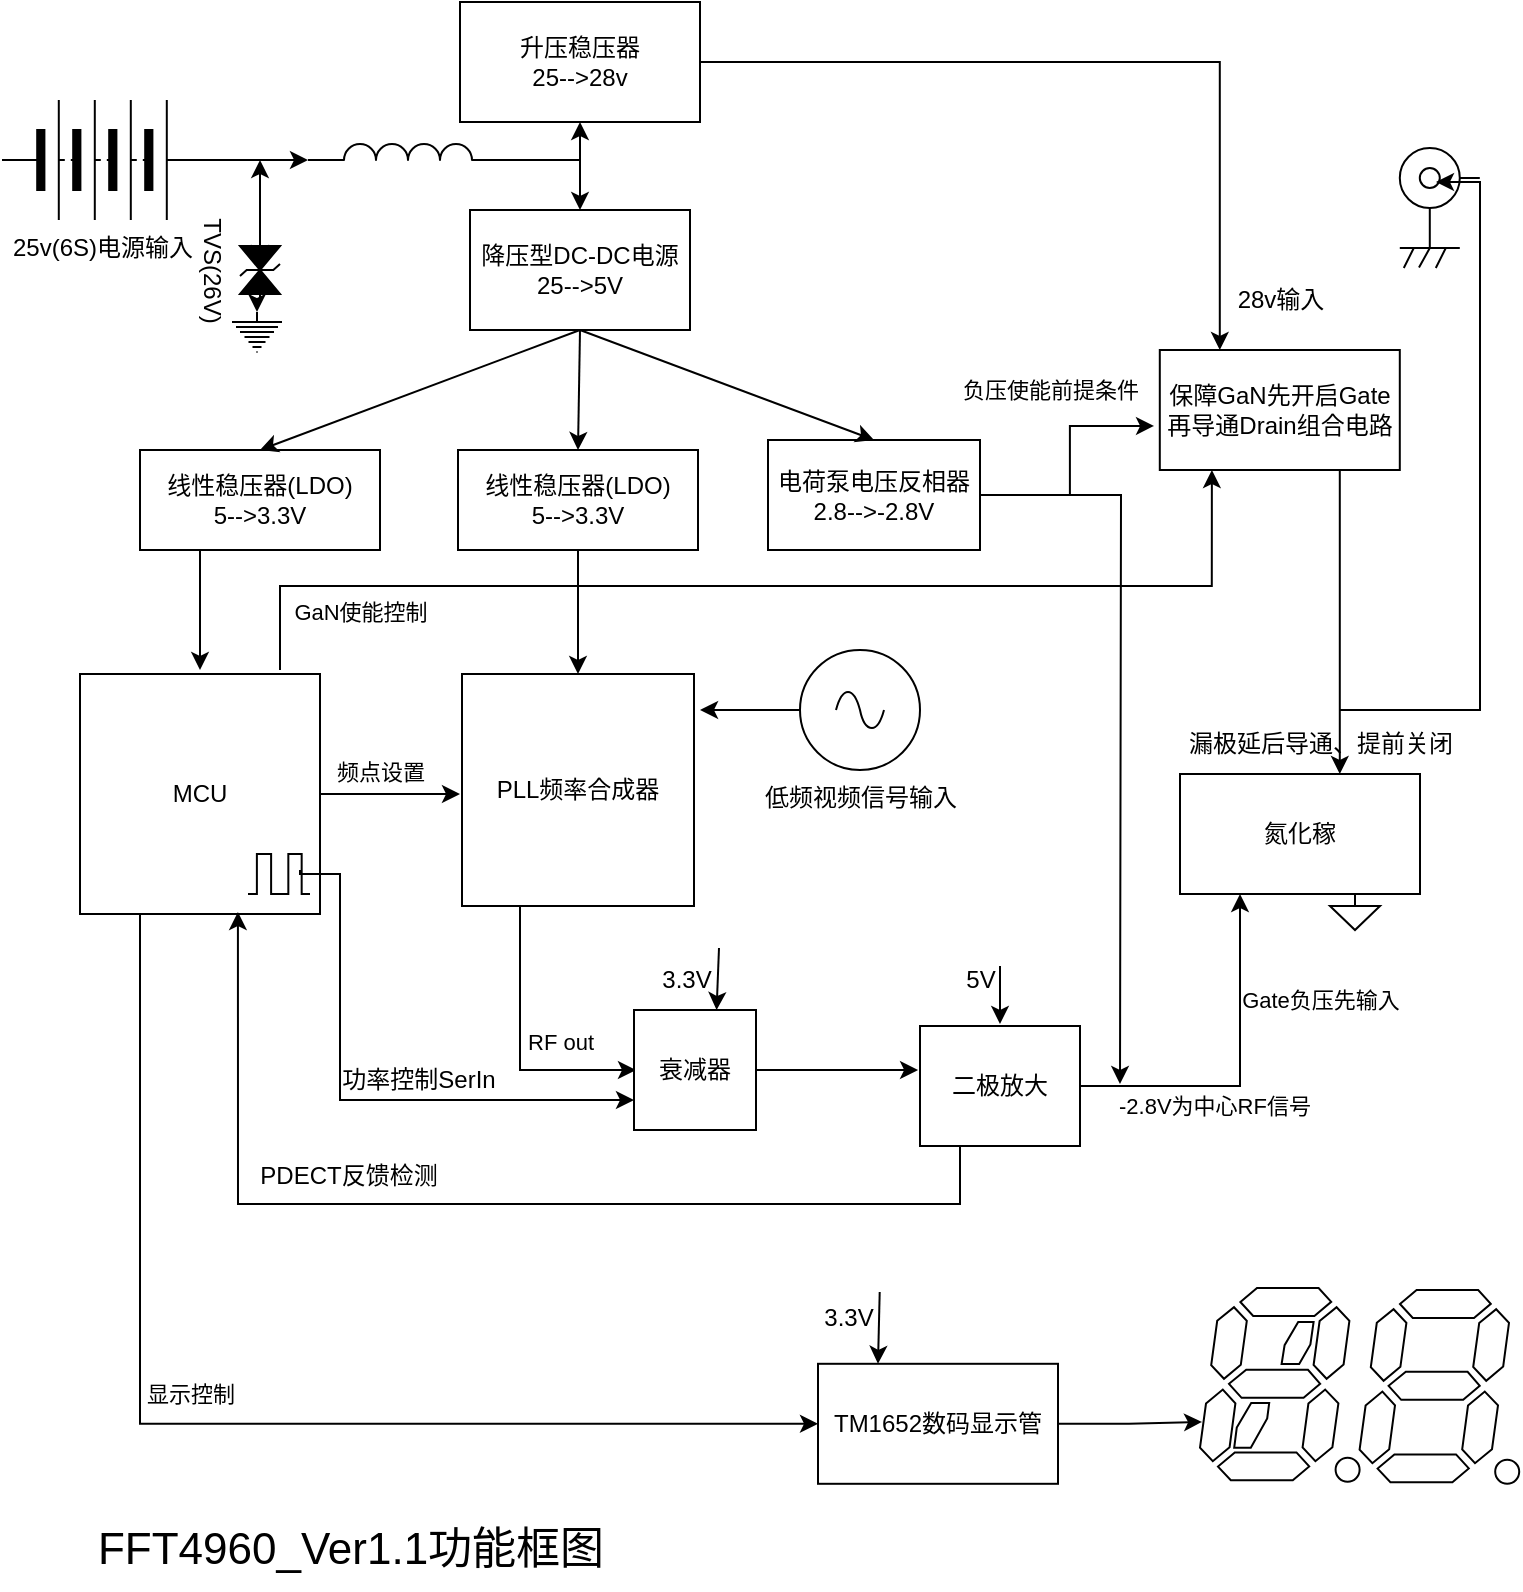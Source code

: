 <mxfile version="28.2.5">
  <diagram name="第 1 页" id="qIo-thztUJLLjPwB7uyM">
    <mxGraphModel dx="1426" dy="743" grid="1" gridSize="10" guides="1" tooltips="1" connect="1" arrows="1" fold="1" page="1" pageScale="1" pageWidth="827" pageHeight="1169" math="0" shadow="0">
      <root>
        <mxCell id="0" />
        <mxCell id="1" parent="0" />
        <mxCell id="eYTpjs1EL8s0NNsHigU1-117" style="edgeStyle=orthogonalEdgeStyle;rounded=0;orthogonalLoop=1;jettySize=auto;html=1;exitX=1;exitY=0.5;exitDx=0;exitDy=0;" parent="1" source="eYTpjs1EL8s0NNsHigU1-56" edge="1">
          <mxGeometry relative="1" as="geometry">
            <mxPoint x="260" y="425" as="targetPoint" />
          </mxGeometry>
        </mxCell>
        <mxCell id="eYTpjs1EL8s0NNsHigU1-118" value="频点设置" style="edgeLabel;html=1;align=center;verticalAlign=middle;resizable=0;points=[];" parent="eYTpjs1EL8s0NNsHigU1-117" vertex="1" connectable="0">
          <mxGeometry x="0.415" y="3" relative="1" as="geometry">
            <mxPoint x="-20" y="-9" as="offset" />
          </mxGeometry>
        </mxCell>
        <mxCell id="eYTpjs1EL8s0NNsHigU1-129" style="edgeStyle=orthogonalEdgeStyle;rounded=0;orthogonalLoop=1;jettySize=auto;html=1;exitX=0.25;exitY=1;exitDx=0;exitDy=0;entryX=0;entryY=0.5;entryDx=0;entryDy=0;" parent="1" source="eYTpjs1EL8s0NNsHigU1-56" target="eYTpjs1EL8s0NNsHigU1-92" edge="1">
          <mxGeometry relative="1" as="geometry" />
        </mxCell>
        <mxCell id="eYTpjs1EL8s0NNsHigU1-156" value="显示控制" style="edgeLabel;html=1;align=center;verticalAlign=middle;resizable=0;points=[];" parent="eYTpjs1EL8s0NNsHigU1-129" vertex="1" connectable="0">
          <mxGeometry x="-0.933" y="5" relative="1" as="geometry">
            <mxPoint x="20" y="220" as="offset" />
          </mxGeometry>
        </mxCell>
        <mxCell id="eYTpjs1EL8s0NNsHigU1-56" value="MCU" style="whiteSpace=wrap;html=1;aspect=fixed;" parent="1" vertex="1">
          <mxGeometry x="70" y="365" width="120" height="120" as="geometry" />
        </mxCell>
        <mxCell id="eYTpjs1EL8s0NNsHigU1-154" style="edgeStyle=orthogonalEdgeStyle;rounded=0;orthogonalLoop=1;jettySize=auto;html=1;exitX=0;exitY=0.5;exitDx=0;exitDy=0;exitPerimeter=0;" parent="1" edge="1">
          <mxGeometry relative="1" as="geometry">
            <mxPoint x="160" y="108" as="targetPoint" />
            <mxPoint x="160" y="153" as="sourcePoint" />
          </mxGeometry>
        </mxCell>
        <mxCell id="eYTpjs1EL8s0NNsHigU1-57" value="TVS(26V)" style="pointerEvents=1;fillColor=strokeColor;verticalLabelPosition=bottom;shadow=0;dashed=0;align=center;html=1;verticalAlign=top;shape=mxgraph.electrical.diodes.transorb_2;rotation=90;" parent="1" vertex="1">
          <mxGeometry x="145" y="153" width="30" height="20" as="geometry" />
        </mxCell>
        <mxCell id="eYTpjs1EL8s0NNsHigU1-60" value="" style="verticalLabelPosition=bottom;shadow=0;dashed=0;align=center;html=1;verticalAlign=top;shape=mxgraph.electrical.opto_electronics.9_segment_display_with_dp;pointerEvents=1;" parent="1" vertex="1">
          <mxGeometry x="630" y="672" width="79.8" height="96.9" as="geometry" />
        </mxCell>
        <mxCell id="eYTpjs1EL8s0NNsHigU1-61" value="" style="verticalLabelPosition=bottom;shadow=0;dashed=0;align=center;html=1;verticalAlign=top;shape=mxgraph.electrical.opto_electronics.7_segment_display_with_dp;pointerEvents=1;" parent="1" vertex="1">
          <mxGeometry x="709.8" y="673" width="79.8" height="96.9" as="geometry" />
        </mxCell>
        <mxCell id="eYTpjs1EL8s0NNsHigU1-63" value="" style="pointerEvents=1;verticalLabelPosition=bottom;shadow=0;dashed=0;align=center;html=1;verticalAlign=top;shape=mxgraph.electrical.waveforms.pulse_1;" parent="1" vertex="1">
          <mxGeometry x="170" y="455" width="15" height="20" as="geometry" />
        </mxCell>
        <mxCell id="eYTpjs1EL8s0NNsHigU1-67" value="25v(6S)电源输入" style="pointerEvents=1;verticalLabelPosition=bottom;shadow=0;dashed=0;align=center;html=1;verticalAlign=top;shape=mxgraph.electrical.miscellaneous.batteryStack;fontColor=light-dark(#000000,#22FF47);" parent="1" vertex="1">
          <mxGeometry x="31" y="78" width="100" height="60" as="geometry" />
        </mxCell>
        <mxCell id="eYTpjs1EL8s0NNsHigU1-68" style="edgeStyle=orthogonalEdgeStyle;rounded=0;orthogonalLoop=1;jettySize=auto;html=1;exitX=0;exitY=0.5;exitDx=0;exitDy=0;exitPerimeter=0;entryX=0.385;entryY=0.5;entryDx=0;entryDy=0;entryPerimeter=0;" parent="1" source="eYTpjs1EL8s0NNsHigU1-57" target="eYTpjs1EL8s0NNsHigU1-57" edge="1">
          <mxGeometry relative="1" as="geometry" />
        </mxCell>
        <mxCell id="eYTpjs1EL8s0NNsHigU1-72" value="降压型DC-DC电源25--&amp;gt;5V" style="rounded=0;whiteSpace=wrap;html=1;" parent="1" vertex="1">
          <mxGeometry x="265" y="133" width="110" height="60" as="geometry" />
        </mxCell>
        <mxCell id="eYTpjs1EL8s0NNsHigU1-137" style="edgeStyle=orthogonalEdgeStyle;rounded=0;orthogonalLoop=1;jettySize=auto;html=1;exitX=1;exitY=0.5;exitDx=0;exitDy=0;entryX=0.25;entryY=0;entryDx=0;entryDy=0;" parent="1" source="eYTpjs1EL8s0NNsHigU1-75" target="eYTpjs1EL8s0NNsHigU1-132" edge="1">
          <mxGeometry relative="1" as="geometry" />
        </mxCell>
        <mxCell id="eYTpjs1EL8s0NNsHigU1-75" value="升压稳压器&lt;div&gt;25--&amp;gt;28v&lt;/div&gt;" style="rounded=0;whiteSpace=wrap;html=1;" parent="1" vertex="1">
          <mxGeometry x="260" y="29" width="120" height="60" as="geometry" />
        </mxCell>
        <mxCell id="eYTpjs1EL8s0NNsHigU1-157" style="edgeStyle=orthogonalEdgeStyle;rounded=0;orthogonalLoop=1;jettySize=auto;html=1;exitX=0.25;exitY=1;exitDx=0;exitDy=0;" parent="1" source="eYTpjs1EL8s0NNsHigU1-78" edge="1">
          <mxGeometry relative="1" as="geometry">
            <mxPoint x="130" y="363" as="targetPoint" />
          </mxGeometry>
        </mxCell>
        <mxCell id="eYTpjs1EL8s0NNsHigU1-78" value="线性稳压器(LDO)&lt;div&gt;5--&amp;gt;3.3V&lt;/div&gt;" style="rounded=0;whiteSpace=wrap;html=1;" parent="1" vertex="1">
          <mxGeometry x="100" y="253" width="120" height="50" as="geometry" />
        </mxCell>
        <mxCell id="eYTpjs1EL8s0NNsHigU1-85" style="edgeStyle=orthogonalEdgeStyle;rounded=0;orthogonalLoop=1;jettySize=auto;html=1;exitX=0.5;exitY=1;exitDx=0;exitDy=0;entryX=0.5;entryY=0;entryDx=0;entryDy=0;" parent="1" source="eYTpjs1EL8s0NNsHigU1-79" target="eYTpjs1EL8s0NNsHigU1-83" edge="1">
          <mxGeometry relative="1" as="geometry">
            <mxPoint x="380" y="413" as="targetPoint" />
          </mxGeometry>
        </mxCell>
        <mxCell id="eYTpjs1EL8s0NNsHigU1-79" value="线性稳压器(LDO)&lt;div&gt;5--&amp;gt;3.3V&lt;/div&gt;" style="rounded=0;whiteSpace=wrap;html=1;" parent="1" vertex="1">
          <mxGeometry x="259" y="253" width="120" height="50" as="geometry" />
        </mxCell>
        <mxCell id="eYTpjs1EL8s0NNsHigU1-83" value="PLL频率合成器" style="whiteSpace=wrap;html=1;aspect=fixed;" parent="1" vertex="1">
          <mxGeometry x="261" y="365" width="116" height="116" as="geometry" />
        </mxCell>
        <mxCell id="eYTpjs1EL8s0NNsHigU1-127" style="edgeStyle=orthogonalEdgeStyle;rounded=0;orthogonalLoop=1;jettySize=auto;html=1;exitX=1;exitY=0.5;exitDx=0;exitDy=0;" parent="1" source="eYTpjs1EL8s0NNsHigU1-86" edge="1">
          <mxGeometry relative="1" as="geometry">
            <mxPoint x="590" y="570" as="targetPoint" />
          </mxGeometry>
        </mxCell>
        <mxCell id="eYTpjs1EL8s0NNsHigU1-86" value="电荷泵电压反相器&lt;div&gt;2.8--&amp;gt;-2.8V&lt;/div&gt;" style="rounded=0;whiteSpace=wrap;html=1;" parent="1" vertex="1">
          <mxGeometry x="414" y="248" width="106" height="55" as="geometry" />
        </mxCell>
        <mxCell id="eYTpjs1EL8s0NNsHigU1-88" value="" style="endArrow=classic;html=1;rounded=0;entryX=0.5;entryY=0;entryDx=0;entryDy=0;exitX=0.5;exitY=1;exitDx=0;exitDy=0;" parent="1" source="eYTpjs1EL8s0NNsHigU1-72" target="eYTpjs1EL8s0NNsHigU1-86" edge="1">
          <mxGeometry width="50" height="50" relative="1" as="geometry">
            <mxPoint x="390" y="433" as="sourcePoint" />
            <mxPoint x="440" y="383" as="targetPoint" />
          </mxGeometry>
        </mxCell>
        <mxCell id="eYTpjs1EL8s0NNsHigU1-89" value="" style="endArrow=classic;html=1;rounded=0;entryX=0.5;entryY=0;entryDx=0;entryDy=0;" parent="1" target="eYTpjs1EL8s0NNsHigU1-78" edge="1">
          <mxGeometry width="50" height="50" relative="1" as="geometry">
            <mxPoint x="320" y="193" as="sourcePoint" />
            <mxPoint x="455" y="308" as="targetPoint" />
          </mxGeometry>
        </mxCell>
        <mxCell id="eYTpjs1EL8s0NNsHigU1-91" value="" style="endArrow=classic;html=1;rounded=0;entryX=0.5;entryY=0;entryDx=0;entryDy=0;" parent="1" target="eYTpjs1EL8s0NNsHigU1-79" edge="1">
          <mxGeometry width="50" height="50" relative="1" as="geometry">
            <mxPoint x="320" y="193" as="sourcePoint" />
            <mxPoint x="330" y="243" as="targetPoint" />
          </mxGeometry>
        </mxCell>
        <mxCell id="eYTpjs1EL8s0NNsHigU1-92" value="TM1652数码显示管" style="rounded=0;whiteSpace=wrap;html=1;" parent="1" vertex="1">
          <mxGeometry x="439" y="709.9" width="120" height="60" as="geometry" />
        </mxCell>
        <mxCell id="eYTpjs1EL8s0NNsHigU1-93" value="氮化稼" style="rounded=0;whiteSpace=wrap;html=1;" parent="1" vertex="1">
          <mxGeometry x="620" y="415" width="120" height="60" as="geometry" />
        </mxCell>
        <mxCell id="eYTpjs1EL8s0NNsHigU1-102" value="" style="edgeStyle=orthogonalEdgeStyle;rounded=0;orthogonalLoop=1;jettySize=auto;html=1;entryX=0;entryY=0.75;entryDx=0;entryDy=0;exitX=0.667;exitY=0.4;exitDx=0;exitDy=0;exitPerimeter=0;" parent="1" source="eYTpjs1EL8s0NNsHigU1-63" target="eYTpjs1EL8s0NNsHigU1-164" edge="1">
          <mxGeometry relative="1" as="geometry">
            <mxPoint x="190" y="463" as="sourcePoint" />
            <mxPoint x="233.621" y="659.8" as="targetPoint" />
            <Array as="points">
              <mxPoint x="180" y="465" />
              <mxPoint x="200" y="465" />
              <mxPoint x="200" y="578" />
            </Array>
          </mxGeometry>
        </mxCell>
        <mxCell id="eYTpjs1EL8s0NNsHigU1-96" value="" style="pointerEvents=1;verticalLabelPosition=bottom;shadow=0;dashed=0;align=center;html=1;verticalAlign=top;shape=mxgraph.electrical.waveforms.pulse_1;" parent="1" vertex="1">
          <mxGeometry x="154" y="455" width="16" height="20" as="geometry" />
        </mxCell>
        <mxCell id="eYTpjs1EL8s0NNsHigU1-144" style="edgeStyle=orthogonalEdgeStyle;rounded=0;orthogonalLoop=1;jettySize=auto;html=1;exitX=1;exitY=1;exitDx=0;exitDy=0;exitPerimeter=0;entryX=0.5;entryY=1;entryDx=0;entryDy=0;" parent="1" source="eYTpjs1EL8s0NNsHigU1-97" target="eYTpjs1EL8s0NNsHigU1-75" edge="1">
          <mxGeometry relative="1" as="geometry">
            <Array as="points">
              <mxPoint x="320" y="108" />
            </Array>
          </mxGeometry>
        </mxCell>
        <mxCell id="eYTpjs1EL8s0NNsHigU1-145" style="edgeStyle=orthogonalEdgeStyle;rounded=0;orthogonalLoop=1;jettySize=auto;html=1;exitX=1;exitY=1;exitDx=0;exitDy=0;exitPerimeter=0;entryX=0.5;entryY=0;entryDx=0;entryDy=0;" parent="1" source="eYTpjs1EL8s0NNsHigU1-97" target="eYTpjs1EL8s0NNsHigU1-72" edge="1">
          <mxGeometry relative="1" as="geometry">
            <mxPoint x="320" y="123" as="targetPoint" />
            <Array as="points">
              <mxPoint x="320" y="108" />
            </Array>
          </mxGeometry>
        </mxCell>
        <mxCell id="eYTpjs1EL8s0NNsHigU1-97" value="" style="pointerEvents=1;verticalLabelPosition=bottom;shadow=0;dashed=0;align=center;html=1;verticalAlign=top;shape=mxgraph.electrical.inductors.inductor_3;" parent="1" vertex="1">
          <mxGeometry x="184" y="100" width="100" height="8" as="geometry" />
        </mxCell>
        <mxCell id="eYTpjs1EL8s0NNsHigU1-107" style="edgeStyle=orthogonalEdgeStyle;rounded=0;orthogonalLoop=1;jettySize=auto;html=1;exitX=0.75;exitY=1;exitDx=0;exitDy=0;" parent="1" source="eYTpjs1EL8s0NNsHigU1-83" edge="1">
          <mxGeometry relative="1" as="geometry">
            <mxPoint x="348" y="563" as="targetPoint" />
            <Array as="points">
              <mxPoint x="290" y="481" />
              <mxPoint x="290" y="563" />
            </Array>
          </mxGeometry>
        </mxCell>
        <mxCell id="eYTpjs1EL8s0NNsHigU1-113" value="RF out" style="edgeLabel;html=1;align=center;verticalAlign=middle;resizable=0;points=[];" parent="eYTpjs1EL8s0NNsHigU1-107" vertex="1" connectable="0">
          <mxGeometry x="0.316" relative="1" as="geometry">
            <mxPoint x="20" y="-5" as="offset" />
          </mxGeometry>
        </mxCell>
        <mxCell id="eYTpjs1EL8s0NNsHigU1-125" style="edgeStyle=orthogonalEdgeStyle;rounded=0;orthogonalLoop=1;jettySize=auto;html=1;exitX=1;exitY=0.5;exitDx=0;exitDy=0;entryX=0.25;entryY=1;entryDx=0;entryDy=0;" parent="1" source="eYTpjs1EL8s0NNsHigU1-108" target="eYTpjs1EL8s0NNsHigU1-93" edge="1">
          <mxGeometry relative="1" as="geometry" />
        </mxCell>
        <mxCell id="eYTpjs1EL8s0NNsHigU1-130" value="-2.8V为中心RF信号" style="edgeLabel;html=1;align=center;verticalAlign=middle;resizable=0;points=[];" parent="eYTpjs1EL8s0NNsHigU1-125" vertex="1" connectable="0">
          <mxGeometry x="-0.726" y="-1" relative="1" as="geometry">
            <mxPoint x="43" y="9" as="offset" />
          </mxGeometry>
        </mxCell>
        <mxCell id="eYTpjs1EL8s0NNsHigU1-131" value="Gate负压先输入" style="edgeLabel;html=1;align=center;verticalAlign=middle;resizable=0;points=[];" parent="eYTpjs1EL8s0NNsHigU1-125" vertex="1" connectable="0">
          <mxGeometry x="0.852" y="-3" relative="1" as="geometry">
            <mxPoint x="37" y="40" as="offset" />
          </mxGeometry>
        </mxCell>
        <mxCell id="eYTpjs1EL8s0NNsHigU1-108" value="二极放大" style="rounded=0;whiteSpace=wrap;html=1;" parent="1" vertex="1">
          <mxGeometry x="490" y="541" width="80" height="60" as="geometry" />
        </mxCell>
        <mxCell id="eYTpjs1EL8s0NNsHigU1-114" value="低频视频信号输入" style="pointerEvents=1;verticalLabelPosition=bottom;shadow=0;dashed=0;align=center;html=1;verticalAlign=top;shape=mxgraph.electrical.signal_sources.source;aspect=fixed;points=[[0.5,0,0],[1,0.5,0],[0.5,1,0],[0,0.5,0]];elSignalType=ac;fontColor=light-dark(#000000,#22FF47);" parent="1" vertex="1">
          <mxGeometry x="430" y="353" width="60" height="60" as="geometry" />
        </mxCell>
        <mxCell id="eYTpjs1EL8s0NNsHigU1-116" style="edgeStyle=orthogonalEdgeStyle;rounded=0;orthogonalLoop=1;jettySize=auto;html=1;exitX=0;exitY=0.5;exitDx=0;exitDy=0;exitPerimeter=0;entryX=1.026;entryY=0.155;entryDx=0;entryDy=0;entryPerimeter=0;" parent="1" source="eYTpjs1EL8s0NNsHigU1-114" target="eYTpjs1EL8s0NNsHigU1-83" edge="1">
          <mxGeometry relative="1" as="geometry" />
        </mxCell>
        <mxCell id="eYTpjs1EL8s0NNsHigU1-139" style="edgeStyle=orthogonalEdgeStyle;rounded=0;orthogonalLoop=1;jettySize=auto;html=1;exitX=0.75;exitY=1;exitDx=0;exitDy=0;" parent="1" source="eYTpjs1EL8s0NNsHigU1-132" target="eYTpjs1EL8s0NNsHigU1-93" edge="1">
          <mxGeometry relative="1" as="geometry">
            <Array as="points">
              <mxPoint x="700" y="353" />
              <mxPoint x="700" y="353" />
            </Array>
          </mxGeometry>
        </mxCell>
        <mxCell id="eYTpjs1EL8s0NNsHigU1-132" value="保障GaN先开启Gate&lt;div&gt;再导通Drain组合电路&lt;/div&gt;" style="rounded=0;whiteSpace=wrap;html=1;" parent="1" vertex="1">
          <mxGeometry x="609.9" y="203" width="120" height="60" as="geometry" />
        </mxCell>
        <mxCell id="eYTpjs1EL8s0NNsHigU1-133" style="edgeStyle=orthogonalEdgeStyle;rounded=0;orthogonalLoop=1;jettySize=auto;html=1;entryX=0.192;entryY=1.033;entryDx=0;entryDy=0;entryPerimeter=0;" parent="1" edge="1">
          <mxGeometry relative="1" as="geometry">
            <mxPoint x="170" y="363" as="sourcePoint" />
            <mxPoint x="635.94" y="263" as="targetPoint" />
            <Array as="points">
              <mxPoint x="170" y="321" />
              <mxPoint x="636" y="321" />
            </Array>
          </mxGeometry>
        </mxCell>
        <mxCell id="eYTpjs1EL8s0NNsHigU1-134" value="GaN使能控制" style="edgeLabel;html=1;align=center;verticalAlign=middle;resizable=0;points=[];" parent="eYTpjs1EL8s0NNsHigU1-133" vertex="1" connectable="0">
          <mxGeometry x="0.941" y="-4" relative="1" as="geometry">
            <mxPoint x="-430" y="54" as="offset" />
          </mxGeometry>
        </mxCell>
        <mxCell id="eYTpjs1EL8s0NNsHigU1-135" style="edgeStyle=orthogonalEdgeStyle;rounded=0;orthogonalLoop=1;jettySize=auto;html=1;exitX=1;exitY=0.5;exitDx=0;exitDy=0;entryX=-0.024;entryY=0.633;entryDx=0;entryDy=0;entryPerimeter=0;" parent="1" source="eYTpjs1EL8s0NNsHigU1-86" target="eYTpjs1EL8s0NNsHigU1-132" edge="1">
          <mxGeometry relative="1" as="geometry" />
        </mxCell>
        <mxCell id="eYTpjs1EL8s0NNsHigU1-136" value="负压使能前提条件" style="edgeLabel;html=1;align=center;verticalAlign=middle;resizable=0;points=[];" parent="eYTpjs1EL8s0NNsHigU1-135" vertex="1" connectable="0">
          <mxGeometry x="0.313" y="3" relative="1" as="geometry">
            <mxPoint x="-11" y="-15" as="offset" />
          </mxGeometry>
        </mxCell>
        <mxCell id="eYTpjs1EL8s0NNsHigU1-138" value="28v输入" style="text;html=1;align=center;verticalAlign=middle;resizable=0;points=[];autosize=1;strokeColor=none;fillColor=none;" parent="1" vertex="1">
          <mxGeometry x="634.9" y="163" width="70" height="30" as="geometry" />
        </mxCell>
        <mxCell id="eYTpjs1EL8s0NNsHigU1-140" value="漏极延后导通、提前关闭" style="text;html=1;align=center;verticalAlign=middle;resizable=0;points=[];autosize=1;strokeColor=none;fillColor=none;" parent="1" vertex="1">
          <mxGeometry x="609.9" y="385" width="160" height="30" as="geometry" />
        </mxCell>
        <mxCell id="eYTpjs1EL8s0NNsHigU1-148" style="edgeStyle=orthogonalEdgeStyle;rounded=0;orthogonalLoop=1;jettySize=auto;html=1;exitX=1;exitY=0.5;exitDx=0;exitDy=0;entryX=0;entryY=1;entryDx=0;entryDy=0;entryPerimeter=0;" parent="1" source="eYTpjs1EL8s0NNsHigU1-67" target="eYTpjs1EL8s0NNsHigU1-97" edge="1">
          <mxGeometry relative="1" as="geometry">
            <Array as="points">
              <mxPoint x="150" y="108" />
              <mxPoint x="150" y="108" />
            </Array>
          </mxGeometry>
        </mxCell>
        <mxCell id="eYTpjs1EL8s0NNsHigU1-155" value="功率控制SerIn" style="text;html=1;align=center;verticalAlign=middle;resizable=0;points=[];autosize=1;strokeColor=none;fillColor=none;" parent="1" vertex="1">
          <mxGeometry x="189" y="553" width="100" height="30" as="geometry" />
        </mxCell>
        <mxCell id="eYTpjs1EL8s0NNsHigU1-158" value="" style="pointerEvents=1;verticalLabelPosition=bottom;shadow=0;dashed=0;align=center;html=1;verticalAlign=top;shape=mxgraph.electrical.signal_sources.protective_earth;" parent="1" vertex="1">
          <mxGeometry x="146" y="184" width="25" height="20" as="geometry" />
        </mxCell>
        <mxCell id="eYTpjs1EL8s0NNsHigU1-159" style="edgeStyle=orthogonalEdgeStyle;rounded=0;orthogonalLoop=1;jettySize=auto;html=1;exitX=1;exitY=0.5;exitDx=0;exitDy=0;exitPerimeter=0;entryX=0.5;entryY=0;entryDx=0;entryDy=0;entryPerimeter=0;" parent="1" source="eYTpjs1EL8s0NNsHigU1-57" target="eYTpjs1EL8s0NNsHigU1-158" edge="1">
          <mxGeometry relative="1" as="geometry" />
        </mxCell>
        <mxCell id="eYTpjs1EL8s0NNsHigU1-160" value="" style="pointerEvents=1;verticalLabelPosition=bottom;shadow=0;dashed=0;align=center;html=1;verticalAlign=top;shape=mxgraph.electrical.miscellaneous.co-ax;" parent="1" vertex="1">
          <mxGeometry x="729.9" y="102" width="40" height="60" as="geometry" />
        </mxCell>
        <mxCell id="eYTpjs1EL8s0NNsHigU1-162" style="edgeStyle=orthogonalEdgeStyle;rounded=0;orthogonalLoop=1;jettySize=auto;html=1;entryX=0.452;entryY=0.267;entryDx=0;entryDy=0;entryPerimeter=0;" parent="1" target="eYTpjs1EL8s0NNsHigU1-160" edge="1">
          <mxGeometry relative="1" as="geometry">
            <mxPoint x="700" y="383" as="sourcePoint" />
            <Array as="points">
              <mxPoint x="770" y="383" />
              <mxPoint x="770" y="119" />
            </Array>
          </mxGeometry>
        </mxCell>
        <mxCell id="eYTpjs1EL8s0NNsHigU1-167" style="edgeStyle=orthogonalEdgeStyle;rounded=0;orthogonalLoop=1;jettySize=auto;html=1;exitX=0.25;exitY=1;exitDx=0;exitDy=0;entryX=0.658;entryY=0.992;entryDx=0;entryDy=0;entryPerimeter=0;" parent="1" source="eYTpjs1EL8s0NNsHigU1-108" target="eYTpjs1EL8s0NNsHigU1-56" edge="1">
          <mxGeometry relative="1" as="geometry">
            <mxPoint x="150" y="493" as="targetPoint" />
            <Array as="points">
              <mxPoint x="510" y="630" />
              <mxPoint x="149" y="630" />
            </Array>
          </mxGeometry>
        </mxCell>
        <mxCell id="eYTpjs1EL8s0NNsHigU1-164" value="&lt;span style=&quot;text-wrap-mode: nowrap;&quot;&gt;衰减器&lt;/span&gt;" style="rounded=0;whiteSpace=wrap;html=1;" parent="1" vertex="1">
          <mxGeometry x="347" y="533" width="61" height="60" as="geometry" />
        </mxCell>
        <mxCell id="eYTpjs1EL8s0NNsHigU1-168" value="PDECT反馈检测" style="text;html=1;align=center;verticalAlign=middle;resizable=0;points=[];autosize=1;strokeColor=none;fillColor=none;" parent="1" vertex="1">
          <mxGeometry x="149" y="601" width="110" height="30" as="geometry" />
        </mxCell>
        <mxCell id="eYTpjs1EL8s0NNsHigU1-170" style="edgeStyle=orthogonalEdgeStyle;rounded=0;orthogonalLoop=1;jettySize=auto;html=1;exitX=1;exitY=0.5;exitDx=0;exitDy=0;entryX=0.013;entryY=0.691;entryDx=0;entryDy=0;entryPerimeter=0;" parent="1" source="eYTpjs1EL8s0NNsHigU1-92" target="eYTpjs1EL8s0NNsHigU1-60" edge="1">
          <mxGeometry relative="1" as="geometry" />
        </mxCell>
        <mxCell id="eYTpjs1EL8s0NNsHigU1-171" value="" style="pointerEvents=1;verticalLabelPosition=bottom;shadow=0;dashed=0;align=center;html=1;verticalAlign=top;shape=mxgraph.electrical.signal_sources.signal_ground;" parent="1" vertex="1">
          <mxGeometry x="695" y="475" width="25" height="18" as="geometry" />
        </mxCell>
        <mxCell id="eYTpjs1EL8s0NNsHigU1-172" value="3.3V&amp;nbsp; &amp;nbsp;" style="text;html=1;align=center;verticalAlign=middle;resizable=0;points=[];autosize=1;strokeColor=none;fillColor=none;" parent="1" vertex="1">
          <mxGeometry x="347.5" y="503" width="60" height="30" as="geometry" />
        </mxCell>
        <mxCell id="eYTpjs1EL8s0NNsHigU1-173" value="5V" style="text;html=1;align=center;verticalAlign=middle;resizable=0;points=[];autosize=1;strokeColor=none;fillColor=none;" parent="1" vertex="1">
          <mxGeometry x="500" y="503" width="40" height="30" as="geometry" />
        </mxCell>
        <mxCell id="eYTpjs1EL8s0NNsHigU1-174" value="" style="endArrow=classic;html=1;rounded=0;exitX=0.7;exitY=-0.033;exitDx=0;exitDy=0;exitPerimeter=0;entryX=0.68;entryY=1;entryDx=0;entryDy=0;entryPerimeter=0;" parent="1" source="eYTpjs1EL8s0NNsHigU1-172" target="eYTpjs1EL8s0NNsHigU1-172" edge="1">
          <mxGeometry width="50" height="50" relative="1" as="geometry">
            <mxPoint x="390" y="433" as="sourcePoint" />
            <mxPoint x="430" y="523" as="targetPoint" />
          </mxGeometry>
        </mxCell>
        <mxCell id="eYTpjs1EL8s0NNsHigU1-175" value="" style="endArrow=classic;html=1;rounded=0;" parent="1" edge="1">
          <mxGeometry width="50" height="50" relative="1" as="geometry">
            <mxPoint x="530" y="511" as="sourcePoint" />
            <mxPoint x="530" y="540" as="targetPoint" />
          </mxGeometry>
        </mxCell>
        <mxCell id="eYTpjs1EL8s0NNsHigU1-176" value="3.3V" style="text;html=1;align=center;verticalAlign=middle;resizable=0;points=[];autosize=1;strokeColor=none;fillColor=none;" parent="1" vertex="1">
          <mxGeometry x="429" y="672" width="50" height="30" as="geometry" />
        </mxCell>
        <mxCell id="eYTpjs1EL8s0NNsHigU1-177" value="" style="endArrow=classic;html=1;rounded=0;entryX=0.25;entryY=0;entryDx=0;entryDy=0;exitX=0.817;exitY=0.067;exitDx=0;exitDy=0;exitPerimeter=0;" parent="1" source="eYTpjs1EL8s0NNsHigU1-176" target="eYTpjs1EL8s0NNsHigU1-92" edge="1">
          <mxGeometry width="50" height="50" relative="1" as="geometry">
            <mxPoint x="390" y="533" as="sourcePoint" />
            <mxPoint x="440" y="483" as="targetPoint" />
          </mxGeometry>
        </mxCell>
        <mxCell id="xdgmGCHHMquXquKpY1eT-1" value="&lt;font style=&quot;font-size: 22px;&quot;&gt;FFT4960_Ver1.1功能框图&lt;/font&gt;" style="text;html=1;align=center;verticalAlign=middle;resizable=0;points=[];autosize=1;strokeColor=none;fillColor=none;" vertex="1" parent="1">
          <mxGeometry x="65" y="783" width="280" height="40" as="geometry" />
        </mxCell>
        <mxCell id="xdgmGCHHMquXquKpY1eT-2" style="edgeStyle=orthogonalEdgeStyle;rounded=0;orthogonalLoop=1;jettySize=auto;html=1;exitX=1;exitY=0.5;exitDx=0;exitDy=0;entryX=-0.012;entryY=0.367;entryDx=0;entryDy=0;entryPerimeter=0;" edge="1" parent="1" source="eYTpjs1EL8s0NNsHigU1-164" target="eYTpjs1EL8s0NNsHigU1-108">
          <mxGeometry relative="1" as="geometry" />
        </mxCell>
      </root>
    </mxGraphModel>
  </diagram>
</mxfile>
